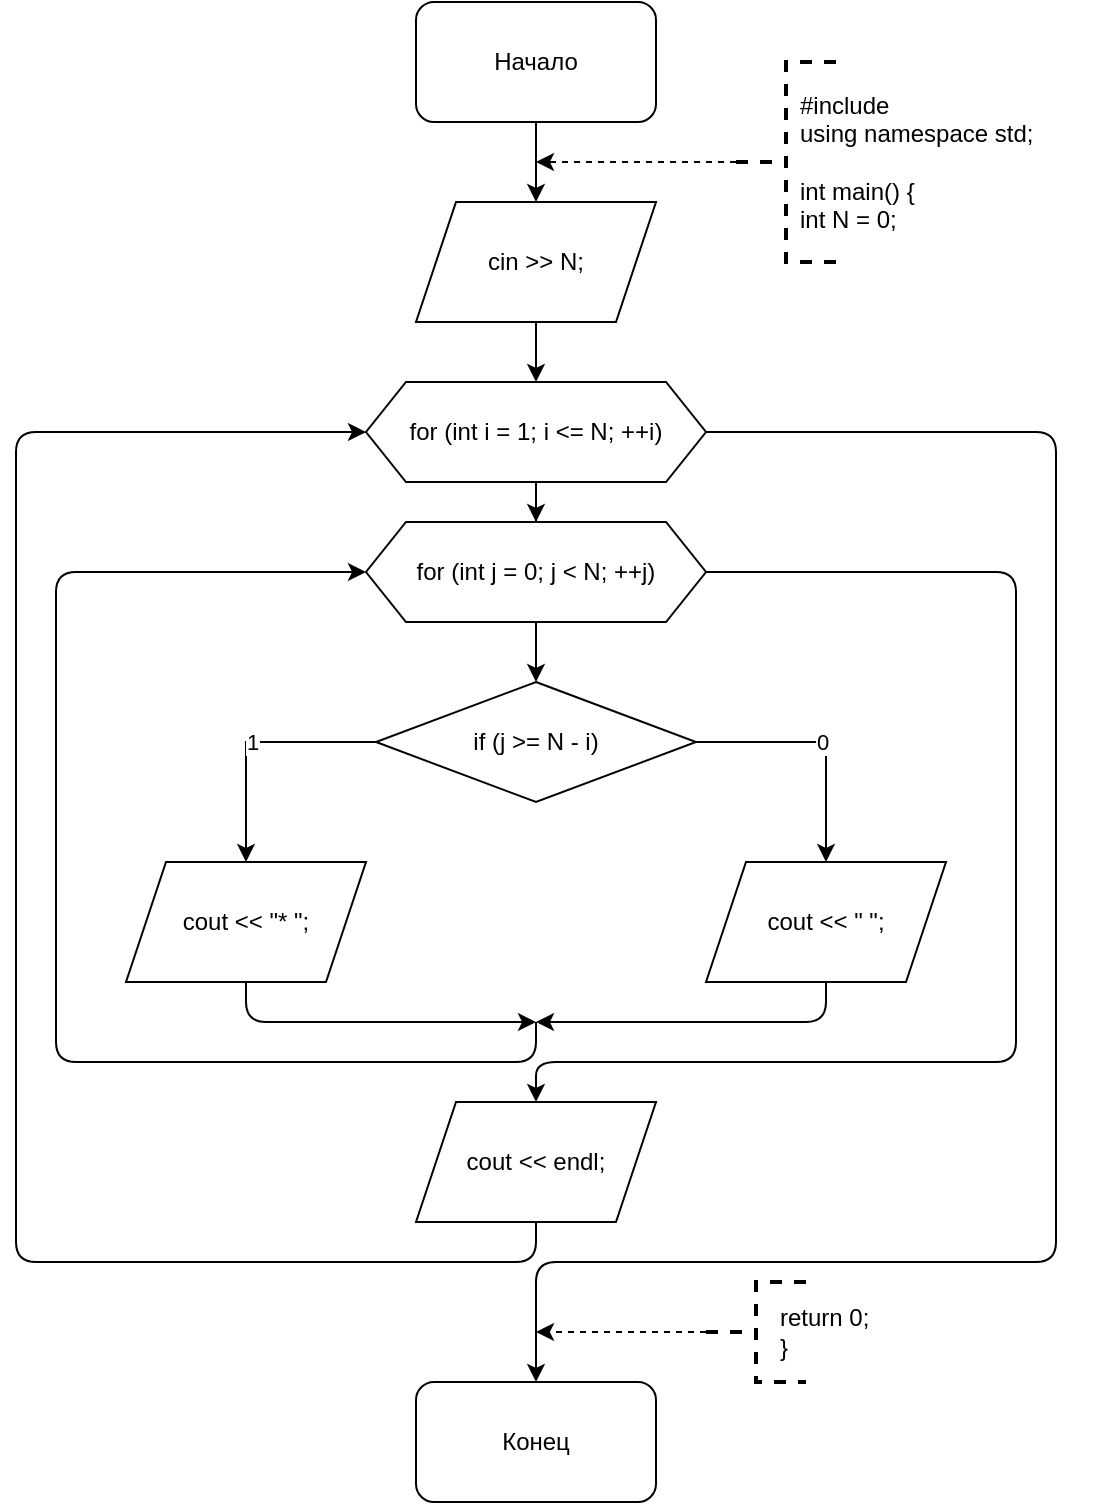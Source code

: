 <mxfile version="13.9.9" type="device"><diagram id="q_kPJ7Kd9vVYR7BMo7nr" name="Страница 1"><mxGraphModel dx="1024" dy="592" grid="1" gridSize="10" guides="1" tooltips="1" connect="1" arrows="1" fold="1" page="1" pageScale="1" pageWidth="827" pageHeight="1169" math="0" shadow="0"><root><mxCell id="0"/><mxCell id="1" parent="0"/><mxCell id="y4hFxoF1saCMzNUdxjIW-12" style="edgeStyle=orthogonalEdgeStyle;rounded=0;orthogonalLoop=1;jettySize=auto;html=1;" edge="1" parent="1" source="y4hFxoF1saCMzNUdxjIW-1" target="y4hFxoF1saCMzNUdxjIW-2"><mxGeometry relative="1" as="geometry"/></mxCell><mxCell id="y4hFxoF1saCMzNUdxjIW-1" value="Начало" style="rounded=1;whiteSpace=wrap;html=1;" vertex="1" parent="1"><mxGeometry x="340" y="10" width="120" height="60" as="geometry"/></mxCell><mxCell id="y4hFxoF1saCMzNUdxjIW-13" style="edgeStyle=orthogonalEdgeStyle;rounded=0;orthogonalLoop=1;jettySize=auto;html=1;entryX=0.5;entryY=0;entryDx=0;entryDy=0;" edge="1" parent="1" source="y4hFxoF1saCMzNUdxjIW-2" target="y4hFxoF1saCMzNUdxjIW-3"><mxGeometry relative="1" as="geometry"/></mxCell><mxCell id="y4hFxoF1saCMzNUdxjIW-2" value="cin &amp;gt;&amp;gt; N;" style="shape=parallelogram;perimeter=parallelogramPerimeter;whiteSpace=wrap;html=1;fixedSize=1;" vertex="1" parent="1"><mxGeometry x="340" y="110" width="120" height="60" as="geometry"/></mxCell><mxCell id="y4hFxoF1saCMzNUdxjIW-14" style="edgeStyle=orthogonalEdgeStyle;rounded=0;orthogonalLoop=1;jettySize=auto;html=1;" edge="1" parent="1" source="y4hFxoF1saCMzNUdxjIW-3" target="y4hFxoF1saCMzNUdxjIW-4"><mxGeometry relative="1" as="geometry"/></mxCell><mxCell id="y4hFxoF1saCMzNUdxjIW-3" value="for (int i = 1; i &amp;lt;= N; ++i)" style="shape=hexagon;perimeter=hexagonPerimeter2;whiteSpace=wrap;html=1;fixedSize=1;" vertex="1" parent="1"><mxGeometry x="315" y="200" width="170" height="50" as="geometry"/></mxCell><mxCell id="y4hFxoF1saCMzNUdxjIW-15" style="edgeStyle=orthogonalEdgeStyle;rounded=0;orthogonalLoop=1;jettySize=auto;html=1;entryX=0.5;entryY=0;entryDx=0;entryDy=0;" edge="1" parent="1" source="y4hFxoF1saCMzNUdxjIW-4" target="y4hFxoF1saCMzNUdxjIW-5"><mxGeometry relative="1" as="geometry"/></mxCell><mxCell id="y4hFxoF1saCMzNUdxjIW-4" value="for (int j = 0; j &amp;lt; N; ++j)" style="shape=hexagon;perimeter=hexagonPerimeter2;whiteSpace=wrap;html=1;fixedSize=1;" vertex="1" parent="1"><mxGeometry x="315" y="270" width="170" height="50" as="geometry"/></mxCell><mxCell id="y4hFxoF1saCMzNUdxjIW-6" value="1" style="edgeStyle=orthogonalEdgeStyle;rounded=0;orthogonalLoop=1;jettySize=auto;html=1;" edge="1" parent="1" source="y4hFxoF1saCMzNUdxjIW-5" target="y4hFxoF1saCMzNUdxjIW-7"><mxGeometry relative="1" as="geometry"><mxPoint x="290" y="440" as="targetPoint"/></mxGeometry></mxCell><mxCell id="y4hFxoF1saCMzNUdxjIW-8" value="0" style="edgeStyle=orthogonalEdgeStyle;rounded=0;orthogonalLoop=1;jettySize=auto;html=1;" edge="1" parent="1" source="y4hFxoF1saCMzNUdxjIW-5" target="y4hFxoF1saCMzNUdxjIW-9"><mxGeometry relative="1" as="geometry"><mxPoint x="540" y="440" as="targetPoint"/></mxGeometry></mxCell><mxCell id="y4hFxoF1saCMzNUdxjIW-5" value="if (j &amp;gt;= N - i)" style="rhombus;whiteSpace=wrap;html=1;" vertex="1" parent="1"><mxGeometry x="320" y="350" width="160" height="60" as="geometry"/></mxCell><mxCell id="y4hFxoF1saCMzNUdxjIW-7" value="cout &amp;lt;&amp;lt; &quot;* &quot;;" style="shape=parallelogram;perimeter=parallelogramPerimeter;whiteSpace=wrap;html=1;fixedSize=1;" vertex="1" parent="1"><mxGeometry x="195" y="440" width="120" height="60" as="geometry"/></mxCell><mxCell id="y4hFxoF1saCMzNUdxjIW-9" value="cout &amp;lt;&amp;lt; &quot; &quot;;" style="shape=parallelogram;perimeter=parallelogramPerimeter;whiteSpace=wrap;html=1;fixedSize=1;" vertex="1" parent="1"><mxGeometry x="485" y="440" width="120" height="60" as="geometry"/></mxCell><mxCell id="y4hFxoF1saCMzNUdxjIW-11" value="cout &amp;lt;&amp;lt; endl;" style="shape=parallelogram;perimeter=parallelogramPerimeter;whiteSpace=wrap;html=1;fixedSize=1;" vertex="1" parent="1"><mxGeometry x="340" y="560" width="120" height="60" as="geometry"/></mxCell><mxCell id="y4hFxoF1saCMzNUdxjIW-16" value="" style="endArrow=classic;html=1;exitX=0.5;exitY=1;exitDx=0;exitDy=0;" edge="1" parent="1" source="y4hFxoF1saCMzNUdxjIW-7"><mxGeometry width="50" height="50" relative="1" as="geometry"><mxPoint x="390" y="630" as="sourcePoint"/><mxPoint x="400" y="520" as="targetPoint"/><Array as="points"><mxPoint x="255" y="520"/></Array></mxGeometry></mxCell><mxCell id="y4hFxoF1saCMzNUdxjIW-17" value="" style="endArrow=classic;html=1;exitX=0.5;exitY=1;exitDx=0;exitDy=0;" edge="1" parent="1" source="y4hFxoF1saCMzNUdxjIW-9"><mxGeometry width="50" height="50" relative="1" as="geometry"><mxPoint x="390" y="630" as="sourcePoint"/><mxPoint x="400" y="520" as="targetPoint"/><Array as="points"><mxPoint x="545" y="520"/></Array></mxGeometry></mxCell><mxCell id="y4hFxoF1saCMzNUdxjIW-18" value="" style="endArrow=classic;html=1;entryX=0;entryY=0.5;entryDx=0;entryDy=0;" edge="1" parent="1" target="y4hFxoF1saCMzNUdxjIW-4"><mxGeometry width="50" height="50" relative="1" as="geometry"><mxPoint x="400" y="520" as="sourcePoint"/><mxPoint x="440" y="580" as="targetPoint"/><Array as="points"><mxPoint x="400" y="540"/><mxPoint x="160" y="540"/><mxPoint x="160" y="295"/></Array></mxGeometry></mxCell><mxCell id="y4hFxoF1saCMzNUdxjIW-19" value="" style="endArrow=classic;html=1;exitX=1;exitY=0.5;exitDx=0;exitDy=0;entryX=0.5;entryY=0;entryDx=0;entryDy=0;" edge="1" parent="1" source="y4hFxoF1saCMzNUdxjIW-4" target="y4hFxoF1saCMzNUdxjIW-11"><mxGeometry width="50" height="50" relative="1" as="geometry"><mxPoint x="390" y="530" as="sourcePoint"/><mxPoint x="440" y="480" as="targetPoint"/><Array as="points"><mxPoint x="640" y="295"/><mxPoint x="640" y="540"/><mxPoint x="400" y="540"/></Array></mxGeometry></mxCell><mxCell id="y4hFxoF1saCMzNUdxjIW-20" value="" style="endArrow=classic;html=1;exitX=0.5;exitY=1;exitDx=0;exitDy=0;entryX=0;entryY=0.5;entryDx=0;entryDy=0;" edge="1" parent="1" source="y4hFxoF1saCMzNUdxjIW-11" target="y4hFxoF1saCMzNUdxjIW-3"><mxGeometry width="50" height="50" relative="1" as="geometry"><mxPoint x="390" y="530" as="sourcePoint"/><mxPoint x="440" y="480" as="targetPoint"/><Array as="points"><mxPoint x="400" y="640"/><mxPoint x="140" y="640"/><mxPoint x="140" y="225"/></Array></mxGeometry></mxCell><mxCell id="y4hFxoF1saCMzNUdxjIW-21" value="" style="endArrow=classic;html=1;exitX=1;exitY=0.5;exitDx=0;exitDy=0;" edge="1" parent="1" source="y4hFxoF1saCMzNUdxjIW-3" target="y4hFxoF1saCMzNUdxjIW-22"><mxGeometry width="50" height="50" relative="1" as="geometry"><mxPoint x="390" y="430" as="sourcePoint"/><mxPoint x="400" y="680" as="targetPoint"/><Array as="points"><mxPoint x="660" y="225"/><mxPoint x="660" y="640"/><mxPoint x="400" y="640"/></Array></mxGeometry></mxCell><mxCell id="y4hFxoF1saCMzNUdxjIW-22" value="Конец" style="rounded=1;whiteSpace=wrap;html=1;" vertex="1" parent="1"><mxGeometry x="340" y="700" width="120" height="60" as="geometry"/></mxCell><mxCell id="y4hFxoF1saCMzNUdxjIW-24" style="edgeStyle=orthogonalEdgeStyle;rounded=0;orthogonalLoop=1;jettySize=auto;html=1;dashed=1;" edge="1" parent="1" source="y4hFxoF1saCMzNUdxjIW-23"><mxGeometry relative="1" as="geometry"><mxPoint x="400" y="90" as="targetPoint"/><Array as="points"><mxPoint x="400" y="90"/></Array></mxGeometry></mxCell><mxCell id="y4hFxoF1saCMzNUdxjIW-23" value="" style="strokeWidth=2;html=1;shape=mxgraph.flowchart.annotation_2;align=left;labelPosition=right;pointerEvents=1;dashed=1;" vertex="1" parent="1"><mxGeometry x="500" y="40" width="50" height="100" as="geometry"/></mxCell><mxCell id="y4hFxoF1saCMzNUdxjIW-25" value="#include&amp;nbsp;&lt;br&gt;using namespace std;&lt;br&gt;&lt;br&gt;int main() {&lt;br&gt;int N = 0;" style="text;html=1;strokeColor=none;fillColor=none;align=left;verticalAlign=middle;whiteSpace=wrap;rounded=0;dashed=1;" vertex="1" parent="1"><mxGeometry x="530" y="45" width="150" height="90" as="geometry"/></mxCell><mxCell id="y4hFxoF1saCMzNUdxjIW-27" style="edgeStyle=orthogonalEdgeStyle;rounded=0;orthogonalLoop=1;jettySize=auto;html=1;dashed=1;" edge="1" parent="1" source="y4hFxoF1saCMzNUdxjIW-26"><mxGeometry relative="1" as="geometry"><mxPoint x="400" y="675" as="targetPoint"/></mxGeometry></mxCell><mxCell id="y4hFxoF1saCMzNUdxjIW-26" value="" style="strokeWidth=2;html=1;shape=mxgraph.flowchart.annotation_2;align=left;labelPosition=right;pointerEvents=1;dashed=1;" vertex="1" parent="1"><mxGeometry x="485" y="650" width="50" height="50" as="geometry"/></mxCell><mxCell id="y4hFxoF1saCMzNUdxjIW-28" value="return 0;&lt;br&gt;}" style="text;html=1;strokeColor=none;fillColor=none;align=left;verticalAlign=middle;whiteSpace=wrap;rounded=0;dashed=1;" vertex="1" parent="1"><mxGeometry x="520" y="650" width="80" height="50" as="geometry"/></mxCell></root></mxGraphModel></diagram></mxfile>